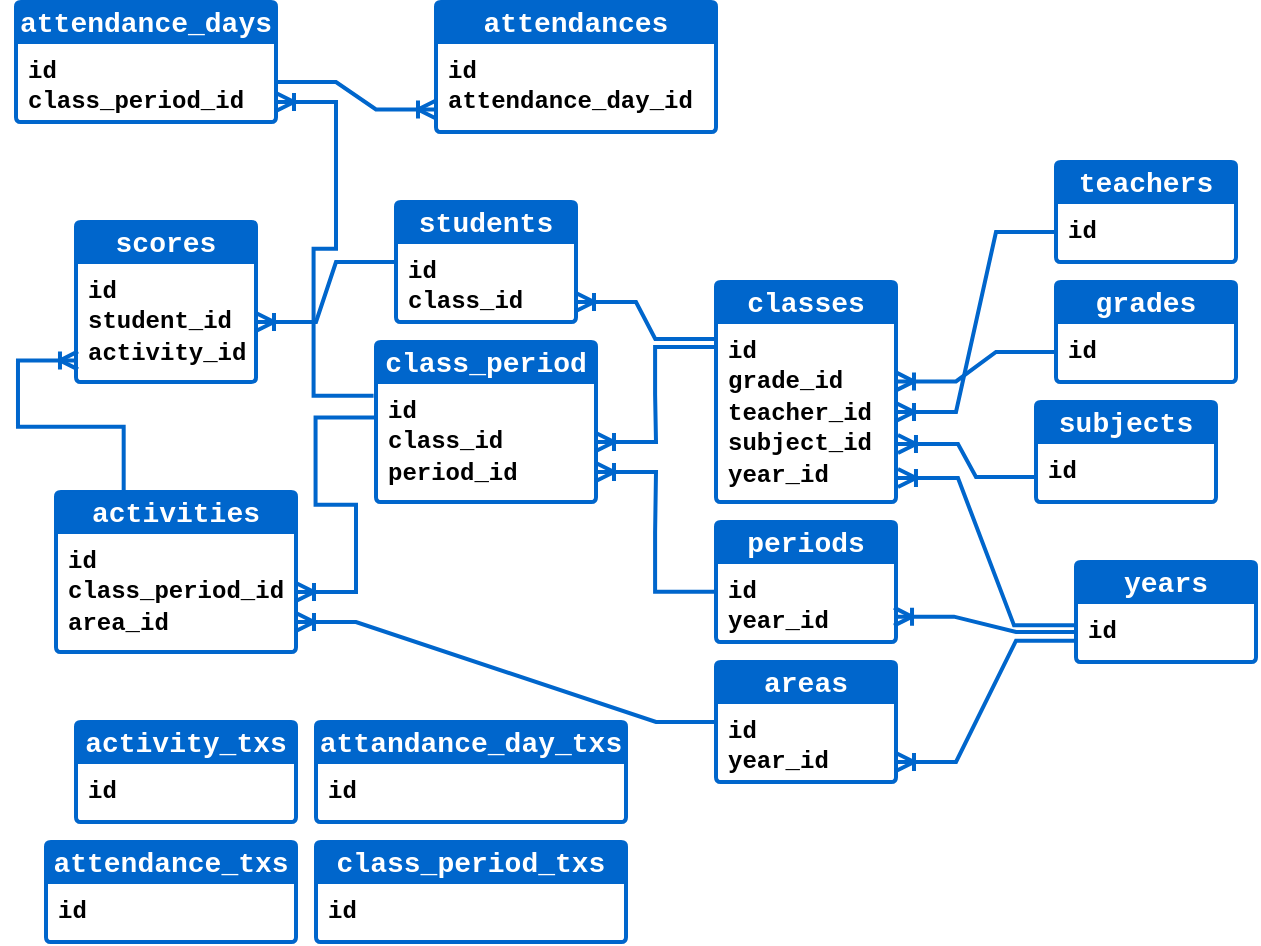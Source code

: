 <mxfile version="21.2.8" type="device">
  <diagram id="C5RBs43oDa-KdzZeNtuy" name="Page-1">
    <mxGraphModel dx="989" dy="603" grid="1" gridSize="10" guides="1" tooltips="1" connect="1" arrows="1" fold="1" page="1" pageScale="1" pageWidth="827" pageHeight="1169" math="0" shadow="0">
      <root>
        <mxCell id="WIyWlLk6GJQsqaUBKTNV-0" />
        <mxCell id="WIyWlLk6GJQsqaUBKTNV-1" parent="WIyWlLk6GJQsqaUBKTNV-0" />
        <mxCell id="4Mvg3fIIXkDDsTg44MSj-17" value="&lt;font face=&quot;Courier New&quot;&gt;teachers&lt;/font&gt;" style="swimlane;childLayout=stackLayout;horizontal=1;startSize=20;horizontalStack=0;rounded=1;fontSize=14;fontStyle=1;strokeWidth=2;resizeParent=0;resizeLast=1;shadow=0;dashed=0;align=center;arcSize=4;whiteSpace=wrap;html=1;fillColor=#0066CC;fontColor=#FFFFFF;labelBorderColor=none;strokeColor=#0066CC;" vertex="1" parent="WIyWlLk6GJQsqaUBKTNV-1">
          <mxGeometry x="600" y="150" width="90" height="50" as="geometry" />
        </mxCell>
        <mxCell id="4Mvg3fIIXkDDsTg44MSj-18" value="&lt;b&gt;&lt;font face=&quot;Courier New&quot;&gt;id&lt;/font&gt;&lt;/b&gt;" style="align=left;strokeColor=none;fillColor=none;spacingLeft=4;fontSize=12;verticalAlign=top;resizable=0;rotatable=0;part=1;html=1;" vertex="1" parent="4Mvg3fIIXkDDsTg44MSj-17">
          <mxGeometry y="20" width="90" height="30" as="geometry" />
        </mxCell>
        <mxCell id="4Mvg3fIIXkDDsTg44MSj-21" value="&lt;font face=&quot;Courier New&quot;&gt;grades&lt;br&gt;&lt;/font&gt;" style="swimlane;childLayout=stackLayout;horizontal=1;startSize=20;horizontalStack=0;rounded=1;fontSize=14;fontStyle=1;strokeWidth=2;resizeParent=0;resizeLast=1;shadow=0;dashed=0;align=center;arcSize=4;whiteSpace=wrap;html=1;fillColor=#0066CC;fontColor=#FFFFFF;labelBorderColor=none;strokeColor=#0066CC;" vertex="1" parent="WIyWlLk6GJQsqaUBKTNV-1">
          <mxGeometry x="600" y="210" width="90" height="50" as="geometry" />
        </mxCell>
        <mxCell id="4Mvg3fIIXkDDsTg44MSj-22" value="&lt;b&gt;&lt;font face=&quot;Courier New&quot;&gt;id&lt;/font&gt;&lt;/b&gt;" style="align=left;strokeColor=none;fillColor=none;spacingLeft=4;fontSize=12;verticalAlign=top;resizable=0;rotatable=0;part=1;html=1;" vertex="1" parent="4Mvg3fIIXkDDsTg44MSj-21">
          <mxGeometry y="20" width="90" height="30" as="geometry" />
        </mxCell>
        <mxCell id="4Mvg3fIIXkDDsTg44MSj-24" value="&lt;font face=&quot;Courier New&quot;&gt;classes&lt;br&gt;&lt;/font&gt;" style="swimlane;childLayout=stackLayout;horizontal=1;startSize=20;horizontalStack=0;rounded=1;fontSize=14;fontStyle=1;strokeWidth=2;resizeParent=0;resizeLast=1;shadow=0;dashed=0;align=center;arcSize=4;whiteSpace=wrap;html=1;fillColor=#0066CC;fontColor=#FFFFFF;labelBorderColor=none;strokeColor=#0066CC;" vertex="1" parent="WIyWlLk6GJQsqaUBKTNV-1">
          <mxGeometry x="430" y="210" width="90" height="110" as="geometry" />
        </mxCell>
        <mxCell id="4Mvg3fIIXkDDsTg44MSj-25" value="&lt;b&gt;&lt;font face=&quot;Courier New&quot;&gt;id&lt;br&gt;grade_id&lt;br&gt;teacher_id&lt;br&gt;subject_id&lt;br&gt;year_id&lt;br&gt;&lt;/font&gt;&lt;/b&gt;" style="align=left;strokeColor=none;fillColor=none;spacingLeft=4;fontSize=12;verticalAlign=top;resizable=0;rotatable=0;part=1;html=1;" vertex="1" parent="4Mvg3fIIXkDDsTg44MSj-24">
          <mxGeometry y="20" width="90" height="90" as="geometry" />
        </mxCell>
        <mxCell id="4Mvg3fIIXkDDsTg44MSj-26" value="&lt;font face=&quot;Courier New&quot;&gt;subjects&lt;br&gt;&lt;/font&gt;" style="swimlane;childLayout=stackLayout;horizontal=1;startSize=20;horizontalStack=0;rounded=1;fontSize=14;fontStyle=1;strokeWidth=2;resizeParent=0;resizeLast=1;shadow=0;dashed=0;align=center;arcSize=4;whiteSpace=wrap;html=1;fillColor=#0066CC;fontColor=#FFFFFF;labelBorderColor=none;strokeColor=#0066CC;" vertex="1" parent="WIyWlLk6GJQsqaUBKTNV-1">
          <mxGeometry x="590" y="270" width="90" height="50" as="geometry" />
        </mxCell>
        <mxCell id="4Mvg3fIIXkDDsTg44MSj-27" value="&lt;b&gt;&lt;font face=&quot;Courier New&quot;&gt;id&lt;/font&gt;&lt;/b&gt;" style="align=left;strokeColor=none;fillColor=none;spacingLeft=4;fontSize=12;verticalAlign=top;resizable=0;rotatable=0;part=1;html=1;" vertex="1" parent="4Mvg3fIIXkDDsTg44MSj-26">
          <mxGeometry y="20" width="90" height="30" as="geometry" />
        </mxCell>
        <mxCell id="4Mvg3fIIXkDDsTg44MSj-28" value="&lt;font face=&quot;Courier New&quot;&gt;students&lt;/font&gt;" style="swimlane;childLayout=stackLayout;horizontal=1;startSize=20;horizontalStack=0;rounded=1;fontSize=14;fontStyle=1;strokeWidth=2;resizeParent=0;resizeLast=1;shadow=0;dashed=0;align=center;arcSize=4;whiteSpace=wrap;html=1;fillColor=#0066CC;fontColor=#FFFFFF;labelBorderColor=none;strokeColor=#0066CC;" vertex="1" parent="WIyWlLk6GJQsqaUBKTNV-1">
          <mxGeometry x="270" y="170" width="90" height="60" as="geometry" />
        </mxCell>
        <mxCell id="4Mvg3fIIXkDDsTg44MSj-29" value="&lt;b&gt;&lt;font face=&quot;Courier New&quot;&gt;id&lt;br&gt;class_id&lt;br&gt;&lt;/font&gt;&lt;/b&gt;" style="align=left;strokeColor=none;fillColor=none;spacingLeft=4;fontSize=12;verticalAlign=top;resizable=0;rotatable=0;part=1;html=1;" vertex="1" parent="4Mvg3fIIXkDDsTg44MSj-28">
          <mxGeometry y="20" width="90" height="40" as="geometry" />
        </mxCell>
        <mxCell id="4Mvg3fIIXkDDsTg44MSj-30" value="&lt;font face=&quot;Courier New&quot;&gt;years&lt;/font&gt;" style="swimlane;childLayout=stackLayout;horizontal=1;startSize=20;horizontalStack=0;rounded=1;fontSize=14;fontStyle=1;strokeWidth=2;resizeParent=0;resizeLast=1;shadow=0;dashed=0;align=center;arcSize=4;whiteSpace=wrap;html=1;fillColor=#0066CC;fontColor=#FFFFFF;labelBorderColor=none;strokeColor=#0066CC;" vertex="1" parent="WIyWlLk6GJQsqaUBKTNV-1">
          <mxGeometry x="610" y="350" width="90" height="50" as="geometry" />
        </mxCell>
        <mxCell id="4Mvg3fIIXkDDsTg44MSj-31" value="&lt;b&gt;&lt;font face=&quot;Courier New&quot;&gt;id&lt;br&gt;&lt;/font&gt;&lt;/b&gt;" style="align=left;strokeColor=none;fillColor=none;spacingLeft=4;fontSize=12;verticalAlign=top;resizable=0;rotatable=0;part=1;html=1;" vertex="1" parent="4Mvg3fIIXkDDsTg44MSj-30">
          <mxGeometry y="20" width="90" height="30" as="geometry" />
        </mxCell>
        <mxCell id="4Mvg3fIIXkDDsTg44MSj-32" value="&lt;font face=&quot;Courier New&quot;&gt;activity_txs&lt;/font&gt;" style="swimlane;childLayout=stackLayout;horizontal=1;startSize=20;horizontalStack=0;rounded=1;fontSize=14;fontStyle=1;strokeWidth=2;resizeParent=0;resizeLast=1;shadow=0;dashed=0;align=center;arcSize=4;whiteSpace=wrap;html=1;fillColor=#0066CC;fontColor=#FFFFFF;labelBorderColor=none;strokeColor=#0066CC;" vertex="1" parent="WIyWlLk6GJQsqaUBKTNV-1">
          <mxGeometry x="110" y="430" width="110" height="50" as="geometry" />
        </mxCell>
        <mxCell id="4Mvg3fIIXkDDsTg44MSj-33" value="&lt;b&gt;&lt;font face=&quot;Courier New&quot;&gt;id&lt;/font&gt;&lt;/b&gt;" style="align=left;strokeColor=none;fillColor=none;spacingLeft=4;fontSize=12;verticalAlign=top;resizable=0;rotatable=0;part=1;html=1;" vertex="1" parent="4Mvg3fIIXkDDsTg44MSj-32">
          <mxGeometry y="20" width="110" height="30" as="geometry" />
        </mxCell>
        <mxCell id="4Mvg3fIIXkDDsTg44MSj-34" value="&lt;font face=&quot;Courier New&quot;&gt;class_period&lt;/font&gt;" style="swimlane;childLayout=stackLayout;horizontal=1;startSize=20;horizontalStack=0;rounded=1;fontSize=14;fontStyle=1;strokeWidth=2;resizeParent=0;resizeLast=1;shadow=0;dashed=0;align=center;arcSize=4;whiteSpace=wrap;html=1;fillColor=#0066CC;fontColor=#FFFFFF;labelBorderColor=none;strokeColor=#0066CC;" vertex="1" parent="WIyWlLk6GJQsqaUBKTNV-1">
          <mxGeometry x="260" y="240" width="110" height="80" as="geometry" />
        </mxCell>
        <mxCell id="4Mvg3fIIXkDDsTg44MSj-35" value="&lt;b&gt;&lt;font face=&quot;Courier New&quot;&gt;id&lt;br&gt;class_id&lt;br&gt;period_id&lt;br&gt;&lt;/font&gt;&lt;/b&gt;" style="align=left;strokeColor=none;fillColor=none;spacingLeft=4;fontSize=12;verticalAlign=top;resizable=0;rotatable=0;part=1;html=1;" vertex="1" parent="4Mvg3fIIXkDDsTg44MSj-34">
          <mxGeometry y="20" width="110" height="60" as="geometry" />
        </mxCell>
        <mxCell id="4Mvg3fIIXkDDsTg44MSj-38" value="" style="edgeStyle=entityRelationEdgeStyle;fontSize=12;html=1;endArrow=ERoneToMany;rounded=0;strokeColor=#0066CC;strokeWidth=2;exitX=0;exitY=0.5;exitDx=0;exitDy=0;entryX=1;entryY=0.5;entryDx=0;entryDy=0;" edge="1" parent="WIyWlLk6GJQsqaUBKTNV-1" source="4Mvg3fIIXkDDsTg44MSj-18" target="4Mvg3fIIXkDDsTg44MSj-25">
          <mxGeometry width="100" height="100" relative="1" as="geometry">
            <mxPoint x="400" y="240" as="sourcePoint" />
            <mxPoint x="590" y="240" as="targetPoint" />
          </mxGeometry>
        </mxCell>
        <mxCell id="4Mvg3fIIXkDDsTg44MSj-39" value="" style="edgeStyle=entityRelationEdgeStyle;fontSize=12;html=1;endArrow=ERoneToMany;rounded=0;strokeColor=#0066CC;strokeWidth=2;exitX=-0.011;exitY=0.389;exitDx=0;exitDy=0;entryX=1.011;entryY=0.867;entryDx=0;entryDy=0;entryPerimeter=0;exitPerimeter=0;" edge="1" parent="WIyWlLk6GJQsqaUBKTNV-1" source="4Mvg3fIIXkDDsTg44MSj-31" target="4Mvg3fIIXkDDsTg44MSj-25">
          <mxGeometry width="100" height="100" relative="1" as="geometry">
            <mxPoint x="430" y="460" as="sourcePoint" />
            <mxPoint x="530" y="360" as="targetPoint" />
          </mxGeometry>
        </mxCell>
        <mxCell id="4Mvg3fIIXkDDsTg44MSj-40" value="" style="edgeStyle=entityRelationEdgeStyle;fontSize=12;html=1;endArrow=ERoneToMany;rounded=0;strokeColor=#0066CC;strokeWidth=2;exitX=0;exitY=0.75;exitDx=0;exitDy=0;entryX=1.011;entryY=0.678;entryDx=0;entryDy=0;entryPerimeter=0;" edge="1" parent="WIyWlLk6GJQsqaUBKTNV-1" source="4Mvg3fIIXkDDsTg44MSj-26" target="4Mvg3fIIXkDDsTg44MSj-25">
          <mxGeometry width="100" height="100" relative="1" as="geometry">
            <mxPoint x="220" y="290" as="sourcePoint" />
            <mxPoint x="320" y="190" as="targetPoint" />
          </mxGeometry>
        </mxCell>
        <mxCell id="4Mvg3fIIXkDDsTg44MSj-41" value="" style="edgeStyle=entityRelationEdgeStyle;fontSize=12;html=1;endArrow=ERoneToMany;rounded=0;strokeColor=#0066CC;strokeWidth=2;exitX=0;exitY=0.5;exitDx=0;exitDy=0;entryX=1;entryY=0.33;entryDx=0;entryDy=0;entryPerimeter=0;" edge="1" parent="WIyWlLk6GJQsqaUBKTNV-1" source="4Mvg3fIIXkDDsTg44MSj-22" target="4Mvg3fIIXkDDsTg44MSj-25">
          <mxGeometry width="100" height="100" relative="1" as="geometry">
            <mxPoint x="240" y="210" as="sourcePoint" />
            <mxPoint x="340" y="110" as="targetPoint" />
          </mxGeometry>
        </mxCell>
        <mxCell id="4Mvg3fIIXkDDsTg44MSj-43" value="&lt;font face=&quot;Courier New&quot;&gt;areas&lt;br&gt;&lt;/font&gt;" style="swimlane;childLayout=stackLayout;horizontal=1;startSize=20;horizontalStack=0;rounded=1;fontSize=14;fontStyle=1;strokeWidth=2;resizeParent=0;resizeLast=1;shadow=0;dashed=0;align=center;arcSize=4;whiteSpace=wrap;html=1;fillColor=#0066CC;fontColor=#FFFFFF;labelBorderColor=none;strokeColor=#0066CC;" vertex="1" parent="WIyWlLk6GJQsqaUBKTNV-1">
          <mxGeometry x="430" y="400" width="90" height="60" as="geometry" />
        </mxCell>
        <mxCell id="4Mvg3fIIXkDDsTg44MSj-44" value="&lt;b&gt;&lt;font face=&quot;Courier New&quot;&gt;id&lt;br&gt;year_id&lt;br&gt;&lt;/font&gt;&lt;/b&gt;" style="align=left;strokeColor=none;fillColor=none;spacingLeft=4;fontSize=12;verticalAlign=top;resizable=0;rotatable=0;part=1;html=1;" vertex="1" parent="4Mvg3fIIXkDDsTg44MSj-43">
          <mxGeometry y="20" width="90" height="40" as="geometry" />
        </mxCell>
        <mxCell id="4Mvg3fIIXkDDsTg44MSj-45" value="" style="edgeStyle=entityRelationEdgeStyle;fontSize=12;html=1;endArrow=ERoneToMany;rounded=0;strokeColor=#0066CC;strokeWidth=2;exitX=0;exitY=0.644;exitDx=0;exitDy=0;entryX=1;entryY=0.75;entryDx=0;entryDy=0;exitPerimeter=0;" edge="1" parent="WIyWlLk6GJQsqaUBKTNV-1" source="4Mvg3fIIXkDDsTg44MSj-31" target="4Mvg3fIIXkDDsTg44MSj-44">
          <mxGeometry width="100" height="100" relative="1" as="geometry">
            <mxPoint x="100" y="460" as="sourcePoint" />
            <mxPoint x="200" y="360" as="targetPoint" />
          </mxGeometry>
        </mxCell>
        <mxCell id="4Mvg3fIIXkDDsTg44MSj-46" value="&lt;font face=&quot;Courier New&quot;&gt;periods&lt;br&gt;&lt;/font&gt;" style="swimlane;childLayout=stackLayout;horizontal=1;startSize=20;horizontalStack=0;rounded=1;fontSize=14;fontStyle=1;strokeWidth=2;resizeParent=0;resizeLast=1;shadow=0;dashed=0;align=center;arcSize=4;whiteSpace=wrap;html=1;fillColor=#0066CC;fontColor=#FFFFFF;labelBorderColor=none;strokeColor=#0066CC;" vertex="1" parent="WIyWlLk6GJQsqaUBKTNV-1">
          <mxGeometry x="430" y="330" width="90" height="60" as="geometry" />
        </mxCell>
        <mxCell id="4Mvg3fIIXkDDsTg44MSj-47" value="&lt;b&gt;&lt;font face=&quot;Courier New&quot;&gt;id&lt;br&gt;year_id&lt;br&gt;&lt;/font&gt;&lt;/b&gt;" style="align=left;strokeColor=none;fillColor=none;spacingLeft=4;fontSize=12;verticalAlign=top;resizable=0;rotatable=0;part=1;html=1;" vertex="1" parent="4Mvg3fIIXkDDsTg44MSj-46">
          <mxGeometry y="20" width="90" height="40" as="geometry" />
        </mxCell>
        <mxCell id="4Mvg3fIIXkDDsTg44MSj-48" value="" style="edgeStyle=entityRelationEdgeStyle;fontSize=12;html=1;endArrow=ERoneToMany;rounded=0;strokeColor=#0066CC;strokeWidth=2;entryX=0.989;entryY=0.683;entryDx=0;entryDy=0;entryPerimeter=0;exitX=0;exitY=0.5;exitDx=0;exitDy=0;" edge="1" parent="WIyWlLk6GJQsqaUBKTNV-1" source="4Mvg3fIIXkDDsTg44MSj-31" target="4Mvg3fIIXkDDsTg44MSj-47">
          <mxGeometry width="100" height="100" relative="1" as="geometry">
            <mxPoint x="630" y="350" as="sourcePoint" />
            <mxPoint x="540" y="430" as="targetPoint" />
          </mxGeometry>
        </mxCell>
        <mxCell id="4Mvg3fIIXkDDsTg44MSj-49" value="" style="edgeStyle=entityRelationEdgeStyle;fontSize=12;html=1;endArrow=ERoneToMany;rounded=0;strokeColor=#0066CC;strokeWidth=2;exitX=-0.005;exitY=0.139;exitDx=0;exitDy=0;exitPerimeter=0;entryX=1;entryY=0.5;entryDx=0;entryDy=0;" edge="1" parent="WIyWlLk6GJQsqaUBKTNV-1" source="4Mvg3fIIXkDDsTg44MSj-25" target="4Mvg3fIIXkDDsTg44MSj-35">
          <mxGeometry width="100" height="100" relative="1" as="geometry">
            <mxPoint x="250" y="250" as="sourcePoint" />
            <mxPoint x="350" y="150" as="targetPoint" />
          </mxGeometry>
        </mxCell>
        <mxCell id="4Mvg3fIIXkDDsTg44MSj-50" value="" style="edgeStyle=entityRelationEdgeStyle;fontSize=12;html=1;endArrow=ERoneToMany;rounded=0;strokeColor=#0066CC;strokeWidth=2;exitX=-0.005;exitY=0.373;exitDx=0;exitDy=0;exitPerimeter=0;entryX=1;entryY=0.75;entryDx=0;entryDy=0;" edge="1" parent="WIyWlLk6GJQsqaUBKTNV-1" source="4Mvg3fIIXkDDsTg44MSj-47" target="4Mvg3fIIXkDDsTg44MSj-35">
          <mxGeometry width="100" height="100" relative="1" as="geometry">
            <mxPoint x="80" y="385" as="sourcePoint" />
            <mxPoint x="180" y="285" as="targetPoint" />
          </mxGeometry>
        </mxCell>
        <mxCell id="4Mvg3fIIXkDDsTg44MSj-51" value="&lt;font face=&quot;Courier New&quot;&gt;attendances&lt;br&gt;&lt;/font&gt;" style="swimlane;childLayout=stackLayout;horizontal=1;startSize=20;horizontalStack=0;rounded=1;fontSize=14;fontStyle=1;strokeWidth=2;resizeParent=0;resizeLast=1;shadow=0;dashed=0;align=center;arcSize=4;whiteSpace=wrap;html=1;fillColor=#0066CC;fontColor=#FFFFFF;labelBorderColor=none;strokeColor=#0066CC;" vertex="1" parent="WIyWlLk6GJQsqaUBKTNV-1">
          <mxGeometry x="290" y="70" width="140" height="65" as="geometry" />
        </mxCell>
        <mxCell id="4Mvg3fIIXkDDsTg44MSj-52" value="&lt;b&gt;&lt;font face=&quot;Courier New&quot;&gt;id&lt;br&gt;attendance_day_id&lt;br&gt;&lt;/font&gt;&lt;/b&gt;" style="align=left;strokeColor=none;fillColor=none;spacingLeft=4;fontSize=12;verticalAlign=top;resizable=0;rotatable=0;part=1;html=1;" vertex="1" parent="4Mvg3fIIXkDDsTg44MSj-51">
          <mxGeometry y="20" width="140" height="45" as="geometry" />
        </mxCell>
        <mxCell id="4Mvg3fIIXkDDsTg44MSj-53" value="&lt;font face=&quot;Courier New&quot;&gt;activities&lt;/font&gt;" style="swimlane;childLayout=stackLayout;horizontal=1;startSize=20;horizontalStack=0;rounded=1;fontSize=14;fontStyle=1;strokeWidth=2;resizeParent=0;resizeLast=1;shadow=0;dashed=0;align=center;arcSize=4;whiteSpace=wrap;html=1;fillColor=#0066CC;fontColor=#FFFFFF;labelBorderColor=none;strokeColor=#0066CC;" vertex="1" parent="WIyWlLk6GJQsqaUBKTNV-1">
          <mxGeometry x="100" y="315" width="120" height="80" as="geometry" />
        </mxCell>
        <mxCell id="4Mvg3fIIXkDDsTg44MSj-54" value="&lt;b&gt;&lt;font face=&quot;Courier New&quot;&gt;id&lt;br&gt;class_period_id&lt;br&gt;area_id&lt;br&gt;&lt;/font&gt;&lt;/b&gt;" style="align=left;strokeColor=none;fillColor=none;spacingLeft=4;fontSize=12;verticalAlign=top;resizable=0;rotatable=0;part=1;html=1;" vertex="1" parent="4Mvg3fIIXkDDsTg44MSj-53">
          <mxGeometry y="20" width="120" height="60" as="geometry" />
        </mxCell>
        <mxCell id="4Mvg3fIIXkDDsTg44MSj-55" value="" style="edgeStyle=entityRelationEdgeStyle;fontSize=12;html=1;endArrow=ERoneToMany;rounded=0;strokeColor=#0066CC;strokeWidth=2;exitX=-0.002;exitY=0.295;exitDx=0;exitDy=0;entryX=1;entryY=0.5;entryDx=0;entryDy=0;exitPerimeter=0;" edge="1" parent="WIyWlLk6GJQsqaUBKTNV-1" source="4Mvg3fIIXkDDsTg44MSj-35" target="4Mvg3fIIXkDDsTg44MSj-54">
          <mxGeometry width="100" height="100" relative="1" as="geometry">
            <mxPoint x="-220" y="340" as="sourcePoint" />
            <mxPoint x="-120" y="240" as="targetPoint" />
          </mxGeometry>
        </mxCell>
        <mxCell id="4Mvg3fIIXkDDsTg44MSj-56" value="" style="edgeStyle=entityRelationEdgeStyle;fontSize=12;html=1;endArrow=ERoneToMany;rounded=0;strokeColor=#0066CC;strokeWidth=2;exitX=0;exitY=0.25;exitDx=0;exitDy=0;entryX=1;entryY=0.75;entryDx=0;entryDy=0;" edge="1" parent="WIyWlLk6GJQsqaUBKTNV-1" source="4Mvg3fIIXkDDsTg44MSj-44" target="4Mvg3fIIXkDDsTg44MSj-54">
          <mxGeometry width="100" height="100" relative="1" as="geometry">
            <mxPoint x="40" y="280" as="sourcePoint" />
            <mxPoint x="140" y="180" as="targetPoint" />
          </mxGeometry>
        </mxCell>
        <mxCell id="4Mvg3fIIXkDDsTg44MSj-57" value="&lt;font face=&quot;Courier New&quot;&gt;attendance_days&lt;/font&gt;" style="swimlane;childLayout=stackLayout;horizontal=1;startSize=20;horizontalStack=0;rounded=1;fontSize=14;fontStyle=1;strokeWidth=2;resizeParent=0;resizeLast=1;shadow=0;dashed=0;align=center;arcSize=4;whiteSpace=wrap;html=1;fillColor=#0066CC;fontColor=#FFFFFF;labelBorderColor=none;strokeColor=#0066CC;" vertex="1" parent="WIyWlLk6GJQsqaUBKTNV-1">
          <mxGeometry x="80" y="70" width="130" height="60" as="geometry" />
        </mxCell>
        <mxCell id="4Mvg3fIIXkDDsTg44MSj-58" value="&lt;b&gt;&lt;font face=&quot;Courier New&quot;&gt;id&lt;br&gt;class_period_id&lt;br&gt;&lt;/font&gt;&lt;/b&gt;" style="align=left;strokeColor=none;fillColor=none;spacingLeft=4;fontSize=12;verticalAlign=top;resizable=0;rotatable=0;part=1;html=1;" vertex="1" parent="4Mvg3fIIXkDDsTg44MSj-57">
          <mxGeometry y="20" width="130" height="40" as="geometry" />
        </mxCell>
        <mxCell id="4Mvg3fIIXkDDsTg44MSj-59" value="" style="edgeStyle=entityRelationEdgeStyle;fontSize=12;html=1;endArrow=ERoneToMany;rounded=0;strokeColor=#0066CC;strokeWidth=2;exitX=-0.011;exitY=0.114;exitDx=0;exitDy=0;entryX=1;entryY=0.75;entryDx=0;entryDy=0;exitPerimeter=0;" edge="1" parent="WIyWlLk6GJQsqaUBKTNV-1" source="4Mvg3fIIXkDDsTg44MSj-35" target="4Mvg3fIIXkDDsTg44MSj-58">
          <mxGeometry width="100" height="100" relative="1" as="geometry">
            <mxPoint x="-220" y="340" as="sourcePoint" />
            <mxPoint x="-120" y="240" as="targetPoint" />
          </mxGeometry>
        </mxCell>
        <mxCell id="4Mvg3fIIXkDDsTg44MSj-60" value="" style="edgeStyle=entityRelationEdgeStyle;fontSize=12;html=1;endArrow=ERoneToMany;rounded=0;strokeColor=#0066CC;strokeWidth=2;exitX=1;exitY=0.5;exitDx=0;exitDy=0;entryX=0;entryY=0.75;entryDx=0;entryDy=0;" edge="1" parent="WIyWlLk6GJQsqaUBKTNV-1" source="4Mvg3fIIXkDDsTg44MSj-58" target="4Mvg3fIIXkDDsTg44MSj-52">
          <mxGeometry width="100" height="100" relative="1" as="geometry">
            <mxPoint x="-100" y="250" as="sourcePoint" />
            <mxPoint y="150" as="targetPoint" />
          </mxGeometry>
        </mxCell>
        <mxCell id="4Mvg3fIIXkDDsTg44MSj-61" value="&lt;font face=&quot;Courier New&quot;&gt;scores&lt;br&gt;&lt;/font&gt;" style="swimlane;childLayout=stackLayout;horizontal=1;startSize=20;horizontalStack=0;rounded=1;fontSize=14;fontStyle=1;strokeWidth=2;resizeParent=0;resizeLast=1;shadow=0;dashed=0;align=center;arcSize=4;whiteSpace=wrap;html=1;fillColor=#0066CC;fontColor=#FFFFFF;labelBorderColor=none;strokeColor=#0066CC;" vertex="1" parent="WIyWlLk6GJQsqaUBKTNV-1">
          <mxGeometry x="110" y="180" width="90" height="80" as="geometry" />
        </mxCell>
        <mxCell id="4Mvg3fIIXkDDsTg44MSj-62" value="&lt;b&gt;&lt;font face=&quot;Courier New&quot;&gt;id&lt;br&gt;student_id&lt;br&gt;activity_id&lt;br&gt;&lt;/font&gt;&lt;/b&gt;" style="align=left;strokeColor=none;fillColor=none;spacingLeft=4;fontSize=12;verticalAlign=top;resizable=0;rotatable=0;part=1;html=1;" vertex="1" parent="4Mvg3fIIXkDDsTg44MSj-61">
          <mxGeometry y="20" width="90" height="60" as="geometry" />
        </mxCell>
        <mxCell id="4Mvg3fIIXkDDsTg44MSj-63" value="" style="edgeStyle=entityRelationEdgeStyle;fontSize=12;html=1;endArrow=ERoneToMany;rounded=0;strokeColor=#0066CC;strokeWidth=2;exitX=-0.004;exitY=0.094;exitDx=0;exitDy=0;exitPerimeter=0;entryX=1;entryY=0.75;entryDx=0;entryDy=0;" edge="1" parent="WIyWlLk6GJQsqaUBKTNV-1" source="4Mvg3fIIXkDDsTg44MSj-25" target="4Mvg3fIIXkDDsTg44MSj-29">
          <mxGeometry width="100" height="100" relative="1" as="geometry">
            <mxPoint x="440" y="160" as="sourcePoint" />
            <mxPoint x="540" y="60" as="targetPoint" />
          </mxGeometry>
        </mxCell>
        <mxCell id="4Mvg3fIIXkDDsTg44MSj-64" value="" style="edgeStyle=entityRelationEdgeStyle;fontSize=12;html=1;endArrow=ERoneToMany;rounded=0;strokeColor=#0066CC;strokeWidth=2;exitX=0;exitY=0.25;exitDx=0;exitDy=0;entryX=1;entryY=0.5;entryDx=0;entryDy=0;" edge="1" parent="WIyWlLk6GJQsqaUBKTNV-1" source="4Mvg3fIIXkDDsTg44MSj-29" target="4Mvg3fIIXkDDsTg44MSj-62">
          <mxGeometry width="100" height="100" relative="1" as="geometry">
            <mxPoint x="-220" y="340" as="sourcePoint" />
            <mxPoint x="-120" y="240" as="targetPoint" />
          </mxGeometry>
        </mxCell>
        <mxCell id="4Mvg3fIIXkDDsTg44MSj-65" value="" style="edgeStyle=entityRelationEdgeStyle;fontSize=12;html=1;endArrow=ERoneToMany;rounded=0;strokeColor=#0066CC;strokeWidth=2;entryX=0.011;entryY=0.82;entryDx=0;entryDy=0;movable=1;resizable=1;rotatable=1;deletable=1;editable=1;locked=0;connectable=1;exitX=0.032;exitY=0.008;exitDx=0;exitDy=0;entryPerimeter=0;exitPerimeter=0;" edge="1" parent="WIyWlLk6GJQsqaUBKTNV-1" source="4Mvg3fIIXkDDsTg44MSj-53" target="4Mvg3fIIXkDDsTg44MSj-62">
          <mxGeometry width="100" height="100" relative="1" as="geometry">
            <mxPoint x="160" y="290" as="sourcePoint" />
            <mxPoint x="350" y="380" as="targetPoint" />
          </mxGeometry>
        </mxCell>
        <mxCell id="4Mvg3fIIXkDDsTg44MSj-66" value="&lt;font face=&quot;Courier New&quot;&gt;attandance_day_txs&lt;/font&gt;" style="swimlane;childLayout=stackLayout;horizontal=1;startSize=20;horizontalStack=0;rounded=1;fontSize=14;fontStyle=1;strokeWidth=2;resizeParent=0;resizeLast=1;shadow=0;dashed=0;align=center;arcSize=4;whiteSpace=wrap;html=1;fillColor=#0066CC;fontColor=#FFFFFF;labelBorderColor=none;strokeColor=#0066CC;" vertex="1" parent="WIyWlLk6GJQsqaUBKTNV-1">
          <mxGeometry x="230" y="430" width="155" height="50" as="geometry" />
        </mxCell>
        <mxCell id="4Mvg3fIIXkDDsTg44MSj-67" value="&lt;b&gt;&lt;font face=&quot;Courier New&quot;&gt;id&lt;/font&gt;&lt;/b&gt;" style="align=left;strokeColor=none;fillColor=none;spacingLeft=4;fontSize=12;verticalAlign=top;resizable=0;rotatable=0;part=1;html=1;" vertex="1" parent="4Mvg3fIIXkDDsTg44MSj-66">
          <mxGeometry y="20" width="155" height="30" as="geometry" />
        </mxCell>
        <mxCell id="4Mvg3fIIXkDDsTg44MSj-69" value="&lt;font face=&quot;Courier New&quot;&gt;attendance_txs&lt;/font&gt;" style="swimlane;childLayout=stackLayout;horizontal=1;startSize=20;horizontalStack=0;rounded=1;fontSize=14;fontStyle=1;strokeWidth=2;resizeParent=0;resizeLast=1;shadow=0;dashed=0;align=center;arcSize=4;whiteSpace=wrap;html=1;fillColor=#0066CC;fontColor=#FFFFFF;labelBorderColor=none;strokeColor=#0066CC;" vertex="1" parent="WIyWlLk6GJQsqaUBKTNV-1">
          <mxGeometry x="95" y="490" width="125" height="50" as="geometry" />
        </mxCell>
        <mxCell id="4Mvg3fIIXkDDsTg44MSj-70" value="&lt;b&gt;&lt;font face=&quot;Courier New&quot;&gt;id&lt;/font&gt;&lt;/b&gt;" style="align=left;strokeColor=none;fillColor=none;spacingLeft=4;fontSize=12;verticalAlign=top;resizable=0;rotatable=0;part=1;html=1;" vertex="1" parent="4Mvg3fIIXkDDsTg44MSj-69">
          <mxGeometry y="20" width="125" height="30" as="geometry" />
        </mxCell>
        <mxCell id="4Mvg3fIIXkDDsTg44MSj-73" value="&lt;font face=&quot;Courier New&quot;&gt;class_period_txs&lt;/font&gt;" style="swimlane;childLayout=stackLayout;horizontal=1;startSize=20;horizontalStack=0;rounded=1;fontSize=14;fontStyle=1;strokeWidth=2;resizeParent=0;resizeLast=1;shadow=0;dashed=0;align=center;arcSize=4;whiteSpace=wrap;html=1;fillColor=#0066CC;fontColor=#FFFFFF;labelBorderColor=none;strokeColor=#0066CC;" vertex="1" parent="WIyWlLk6GJQsqaUBKTNV-1">
          <mxGeometry x="230" y="490" width="155" height="50" as="geometry" />
        </mxCell>
        <mxCell id="4Mvg3fIIXkDDsTg44MSj-74" value="&lt;b&gt;&lt;font face=&quot;Courier New&quot;&gt;id&lt;/font&gt;&lt;/b&gt;" style="align=left;strokeColor=none;fillColor=none;spacingLeft=4;fontSize=12;verticalAlign=top;resizable=0;rotatable=0;part=1;html=1;" vertex="1" parent="4Mvg3fIIXkDDsTg44MSj-73">
          <mxGeometry y="20" width="155" height="30" as="geometry" />
        </mxCell>
      </root>
    </mxGraphModel>
  </diagram>
</mxfile>

